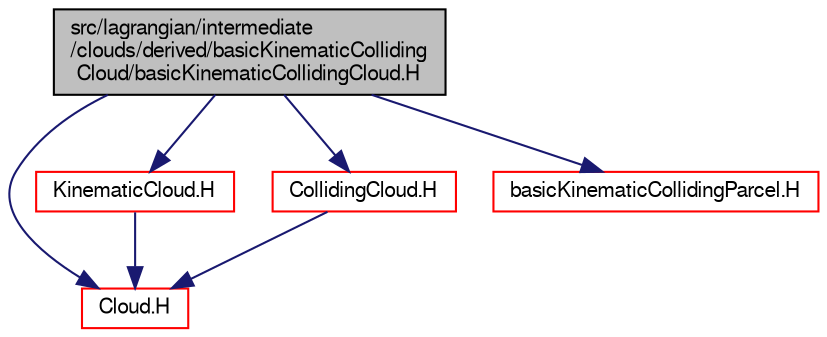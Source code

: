 digraph "src/lagrangian/intermediate/clouds/derived/basicKinematicCollidingCloud/basicKinematicCollidingCloud.H"
{
  bgcolor="transparent";
  edge [fontname="FreeSans",fontsize="10",labelfontname="FreeSans",labelfontsize="10"];
  node [fontname="FreeSans",fontsize="10",shape=record];
  Node0 [label="src/lagrangian/intermediate\l/clouds/derived/basicKinematicColliding\lCloud/basicKinematicCollidingCloud.H",height=0.2,width=0.4,color="black", fillcolor="grey75", style="filled", fontcolor="black"];
  Node0 -> Node1 [color="midnightblue",fontsize="10",style="solid",fontname="FreeSans"];
  Node1 [label="Cloud.H",height=0.2,width=0.4,color="red",URL="$a04847.html"];
  Node0 -> Node223 [color="midnightblue",fontsize="10",style="solid",fontname="FreeSans"];
  Node223 [label="KinematicCloud.H",height=0.2,width=0.4,color="red",URL="$a05201.html"];
  Node223 -> Node1 [color="midnightblue",fontsize="10",style="solid",fontname="FreeSans"];
  Node0 -> Node393 [color="midnightblue",fontsize="10",style="solid",fontname="FreeSans"];
  Node393 [label="CollidingCloud.H",height=0.2,width=0.4,color="red",URL="$a05183.html"];
  Node393 -> Node1 [color="midnightblue",fontsize="10",style="solid",fontname="FreeSans"];
  Node0 -> Node395 [color="midnightblue",fontsize="10",style="solid",fontname="FreeSans"];
  Node395 [label="basicKinematicCollidingParcel.H",height=0.2,width=0.4,color="red",URL="$a05270.html"];
}
